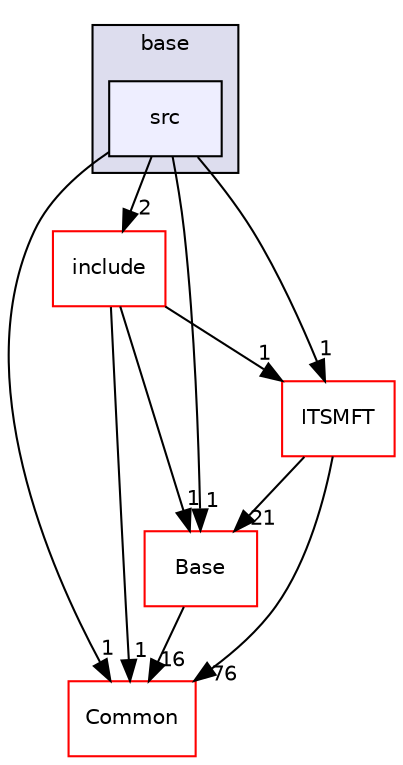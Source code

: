 digraph "/home/travis/build/AliceO2Group/AliceO2/Detectors/Upgrades/IT3/base/src" {
  bgcolor=transparent;
  compound=true
  node [ fontsize="10", fontname="Helvetica"];
  edge [ labelfontsize="10", labelfontname="Helvetica"];
  subgraph clusterdir_a01a9dcdab2da3806e7d9bd0ccc92eea {
    graph [ bgcolor="#ddddee", pencolor="black", label="base" fontname="Helvetica", fontsize="10", URL="dir_a01a9dcdab2da3806e7d9bd0ccc92eea.html"]
  dir_40bf9512ae030132e616856159de5c2e [shape=box, label="src", style="filled", fillcolor="#eeeeff", pencolor="black", URL="dir_40bf9512ae030132e616856159de5c2e.html"];
  }
  dir_4ab6b4cc6a7edbff49100e9123df213f [shape=box label="Common" color="red" URL="dir_4ab6b4cc6a7edbff49100e9123df213f.html"];
  dir_37c90836491b695b472bf98d1be8336b [shape=box label="Base" color="red" URL="dir_37c90836491b695b472bf98d1be8336b.html"];
  dir_1bbf2892a220cb5524662d6cf98f68a0 [shape=box label="include" color="red" URL="dir_1bbf2892a220cb5524662d6cf98f68a0.html"];
  dir_1306292b77b40360479b729ac9ee7efe [shape=box label="ITSMFT" color="red" URL="dir_1306292b77b40360479b729ac9ee7efe.html"];
  dir_37c90836491b695b472bf98d1be8336b->dir_4ab6b4cc6a7edbff49100e9123df213f [headlabel="16", labeldistance=1.5 headhref="dir_000275_000031.html"];
  dir_1bbf2892a220cb5524662d6cf98f68a0->dir_4ab6b4cc6a7edbff49100e9123df213f [headlabel="1", labeldistance=1.5 headhref="dir_000515_000031.html"];
  dir_1bbf2892a220cb5524662d6cf98f68a0->dir_37c90836491b695b472bf98d1be8336b [headlabel="1", labeldistance=1.5 headhref="dir_000515_000275.html"];
  dir_1bbf2892a220cb5524662d6cf98f68a0->dir_1306292b77b40360479b729ac9ee7efe [headlabel="1", labeldistance=1.5 headhref="dir_000515_000047.html"];
  dir_1306292b77b40360479b729ac9ee7efe->dir_4ab6b4cc6a7edbff49100e9123df213f [headlabel="76", labeldistance=1.5 headhref="dir_000047_000031.html"];
  dir_1306292b77b40360479b729ac9ee7efe->dir_37c90836491b695b472bf98d1be8336b [headlabel="21", labeldistance=1.5 headhref="dir_000047_000275.html"];
  dir_40bf9512ae030132e616856159de5c2e->dir_4ab6b4cc6a7edbff49100e9123df213f [headlabel="1", labeldistance=1.5 headhref="dir_000522_000031.html"];
  dir_40bf9512ae030132e616856159de5c2e->dir_37c90836491b695b472bf98d1be8336b [headlabel="1", labeldistance=1.5 headhref="dir_000522_000275.html"];
  dir_40bf9512ae030132e616856159de5c2e->dir_1bbf2892a220cb5524662d6cf98f68a0 [headlabel="2", labeldistance=1.5 headhref="dir_000522_000515.html"];
  dir_40bf9512ae030132e616856159de5c2e->dir_1306292b77b40360479b729ac9ee7efe [headlabel="1", labeldistance=1.5 headhref="dir_000522_000047.html"];
}
